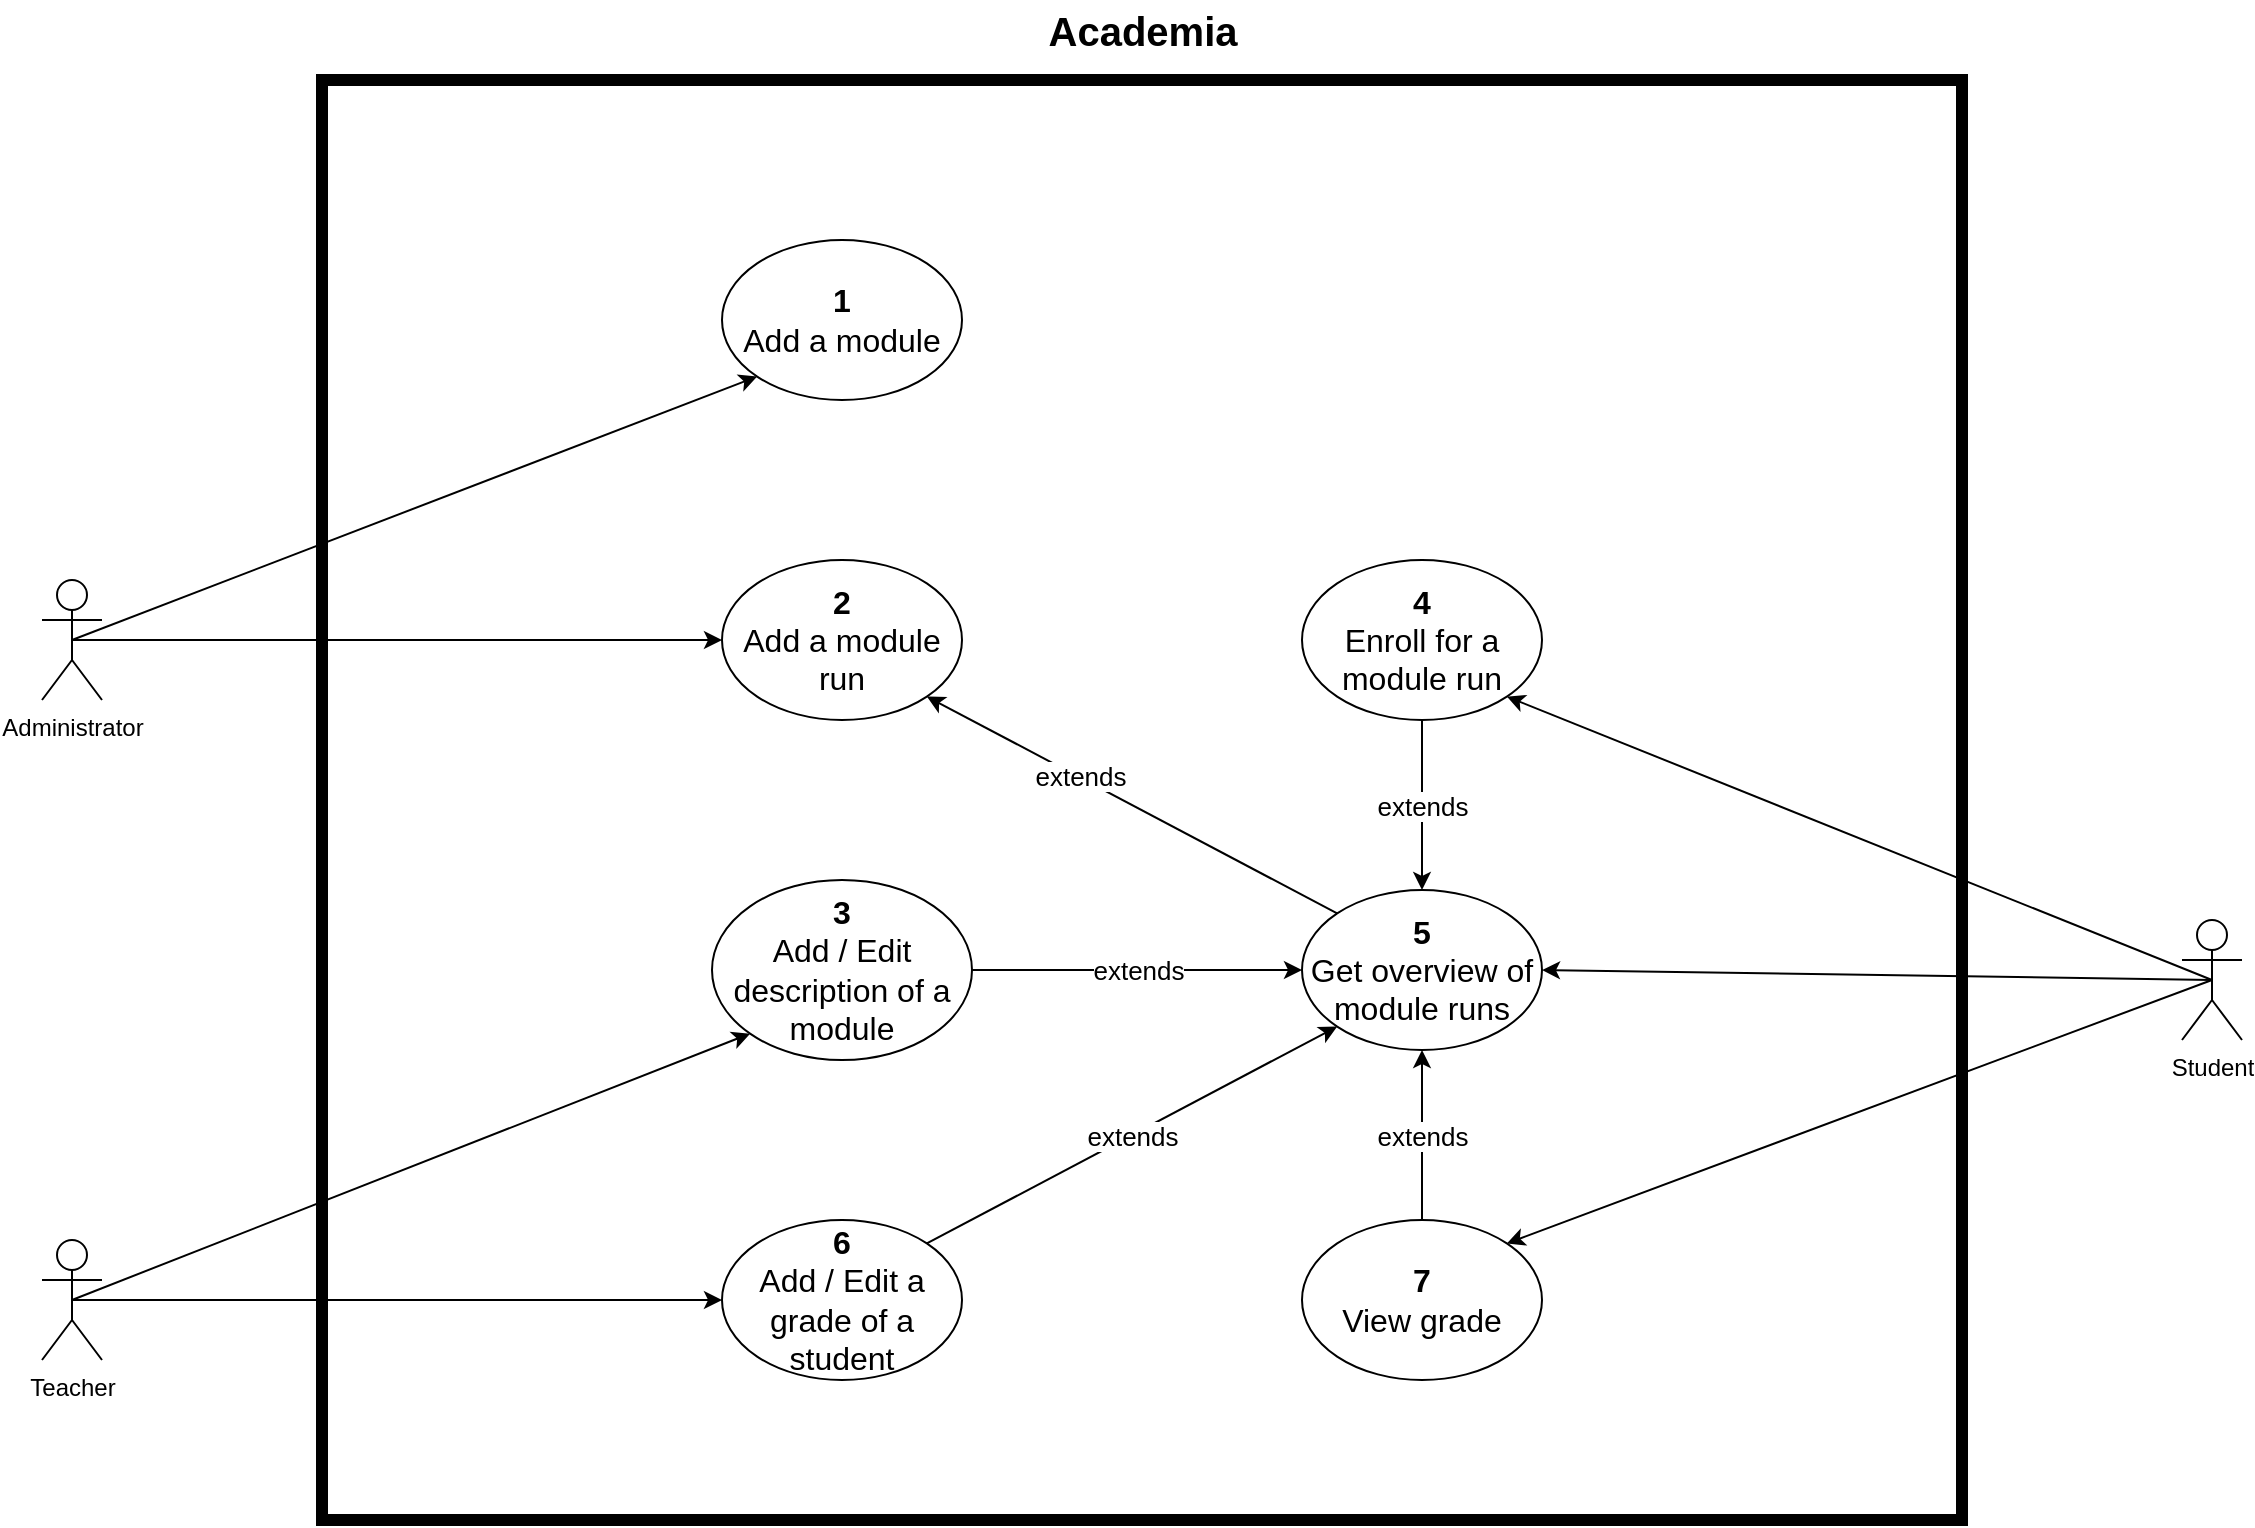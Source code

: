 <mxfile version="17.1.2" type="device"><diagram id="7960WiF1Aez2_ZSfRChg" name="Page-1"><mxGraphModel dx="1673" dy="901" grid="1" gridSize="10" guides="1" tooltips="1" connect="1" arrows="1" fold="1" page="1" pageScale="1" pageWidth="850" pageHeight="1100" math="0" shadow="0"><root><mxCell id="0"/><mxCell id="1" parent="0"/><mxCell id="EG6MExkom8hY46d10J3d-3" value="" style="rounded=0;whiteSpace=wrap;html=1;strokeWidth=6;" parent="1" vertex="1"><mxGeometry x="220" y="150" width="820" height="720" as="geometry"/></mxCell><mxCell id="EG6MExkom8hY46d10J3d-5" value="Teacher" style="shape=umlActor;verticalLabelPosition=bottom;verticalAlign=top;html=1;outlineConnect=0;" parent="1" vertex="1"><mxGeometry x="80" y="730" width="30" height="60" as="geometry"/></mxCell><mxCell id="EG6MExkom8hY46d10J3d-9" value="Administrator" style="shape=umlActor;verticalLabelPosition=bottom;verticalAlign=top;html=1;outlineConnect=0;" parent="1" vertex="1"><mxGeometry x="80" y="400" width="30" height="60" as="geometry"/></mxCell><mxCell id="EG6MExkom8hY46d10J3d-13" value="&lt;b&gt;6&lt;/b&gt;&lt;br&gt;Add / Edit a grade of a student" style="ellipse;whiteSpace=wrap;html=1;fontSize=16;" parent="1" vertex="1"><mxGeometry x="420" y="720" width="120" height="80" as="geometry"/></mxCell><mxCell id="EG6MExkom8hY46d10J3d-54" value="&lt;b&gt;2&lt;/b&gt;&lt;br&gt;Add a module run" style="ellipse;whiteSpace=wrap;html=1;fontSize=16;" parent="1" vertex="1"><mxGeometry x="420" y="390" width="120" height="80" as="geometry"/></mxCell><mxCell id="EG6MExkom8hY46d10J3d-74" value="Student" style="shape=umlActor;verticalLabelPosition=bottom;verticalAlign=top;html=1;outlineConnect=0;" parent="1" vertex="1"><mxGeometry x="1150" y="570" width="30" height="60" as="geometry"/></mxCell><mxCell id="EG6MExkom8hY46d10J3d-91" value="&lt;b&gt;1&lt;/b&gt;&lt;br&gt;Add a module" style="ellipse;whiteSpace=wrap;html=1;fontSize=16;" parent="1" vertex="1"><mxGeometry x="420" y="230" width="120" height="80" as="geometry"/></mxCell><mxCell id="EG6MExkom8hY46d10J3d-92" value="&lt;b&gt;4&lt;/b&gt;&lt;br&gt;Enroll for a module run" style="ellipse;whiteSpace=wrap;html=1;fontSize=16;" parent="1" vertex="1"><mxGeometry x="710" y="390" width="120" height="80" as="geometry"/></mxCell><mxCell id="EG6MExkom8hY46d10J3d-94" value="&lt;b&gt;5&lt;/b&gt;&lt;br&gt;Get overview of module runs" style="ellipse;whiteSpace=wrap;html=1;fontSize=16;" parent="1" vertex="1"><mxGeometry x="710" y="555" width="120" height="80" as="geometry"/></mxCell><mxCell id="EG6MExkom8hY46d10J3d-95" value="&lt;b&gt;7&lt;/b&gt;&lt;br&gt;View grade" style="ellipse;whiteSpace=wrap;html=1;fontSize=16;" parent="1" vertex="1"><mxGeometry x="710" y="720" width="120" height="80" as="geometry"/></mxCell><mxCell id="EG6MExkom8hY46d10J3d-106" value="&lt;b&gt;3&lt;/b&gt;&lt;br&gt;Add / Edit description of a module" style="ellipse;whiteSpace=wrap;html=1;fontSize=16;" parent="1" vertex="1"><mxGeometry x="415" y="550" width="130" height="90" as="geometry"/></mxCell><mxCell id="qXcql_Eumuxmw06QhkXD-2" value="" style="curved=1;endArrow=classic;html=1;rounded=0;exitX=0.5;exitY=0.5;exitDx=0;exitDy=0;exitPerimeter=0;entryX=1;entryY=0;entryDx=0;entryDy=0;" edge="1" parent="1" source="EG6MExkom8hY46d10J3d-74" target="EG6MExkom8hY46d10J3d-95"><mxGeometry width="50" height="50" relative="1" as="geometry"><mxPoint x="930" y="690" as="sourcePoint"/><mxPoint x="980" y="640" as="targetPoint"/><Array as="points"/></mxGeometry></mxCell><mxCell id="qXcql_Eumuxmw06QhkXD-6" value="" style="curved=1;endArrow=classic;html=1;rounded=0;exitX=0.5;exitY=0.5;exitDx=0;exitDy=0;exitPerimeter=0;entryX=1;entryY=1;entryDx=0;entryDy=0;" edge="1" parent="1" source="EG6MExkom8hY46d10J3d-74" target="EG6MExkom8hY46d10J3d-92"><mxGeometry width="50" height="50" relative="1" as="geometry"><mxPoint x="920" y="650" as="sourcePoint"/><mxPoint x="970" y="600" as="targetPoint"/><Array as="points"/></mxGeometry></mxCell><mxCell id="qXcql_Eumuxmw06QhkXD-7" value="" style="curved=1;endArrow=classic;html=1;rounded=0;exitX=0.5;exitY=0.5;exitDx=0;exitDy=0;exitPerimeter=0;entryX=0;entryY=1;entryDx=0;entryDy=0;" edge="1" parent="1" source="EG6MExkom8hY46d10J3d-5" target="EG6MExkom8hY46d10J3d-106"><mxGeometry width="50" height="50" relative="1" as="geometry"><mxPoint x="290" y="790" as="sourcePoint"/><mxPoint x="340" y="740" as="targetPoint"/><Array as="points"/></mxGeometry></mxCell><mxCell id="qXcql_Eumuxmw06QhkXD-8" value="" style="curved=1;endArrow=classic;html=1;rounded=0;exitX=0.5;exitY=0.5;exitDx=0;exitDy=0;exitPerimeter=0;entryX=0;entryY=0.5;entryDx=0;entryDy=0;" edge="1" parent="1" source="EG6MExkom8hY46d10J3d-5" target="EG6MExkom8hY46d10J3d-13"><mxGeometry width="50" height="50" relative="1" as="geometry"><mxPoint x="290" y="820" as="sourcePoint"/><mxPoint x="340" y="770" as="targetPoint"/><Array as="points"/></mxGeometry></mxCell><mxCell id="qXcql_Eumuxmw06QhkXD-9" value="&lt;font style=&quot;font-size: 13px;&quot;&gt;extends&lt;/font&gt;" style="curved=1;endArrow=classic;html=1;rounded=0;exitX=1;exitY=0;exitDx=0;exitDy=0;entryX=0;entryY=1;entryDx=0;entryDy=0;fontSize=13;" edge="1" parent="1" source="EG6MExkom8hY46d10J3d-13" target="EG6MExkom8hY46d10J3d-94"><mxGeometry width="50" height="50" relative="1" as="geometry"><mxPoint x="620" y="840" as="sourcePoint"/><mxPoint x="670" y="790" as="targetPoint"/><Array as="points"/></mxGeometry></mxCell><mxCell id="qXcql_Eumuxmw06QhkXD-15" value="&lt;font size=&quot;1&quot;&gt;&lt;b style=&quot;font-size: 20px&quot;&gt;Academia&lt;/b&gt;&lt;/font&gt;" style="text;html=1;align=center;verticalAlign=middle;resizable=0;points=[];autosize=1;strokeColor=none;fillColor=none;fontSize=13;" vertex="1" parent="1"><mxGeometry x="575" y="110" width="110" height="30" as="geometry"/></mxCell><mxCell id="qXcql_Eumuxmw06QhkXD-16" value="" style="curved=1;endArrow=classic;html=1;rounded=0;fontSize=20;exitX=0.5;exitY=0.5;exitDx=0;exitDy=0;exitPerimeter=0;entryX=0;entryY=0.5;entryDx=0;entryDy=0;" edge="1" parent="1" source="EG6MExkom8hY46d10J3d-9" target="EG6MExkom8hY46d10J3d-54"><mxGeometry width="50" height="50" relative="1" as="geometry"><mxPoint x="350" y="340" as="sourcePoint"/><mxPoint x="400" y="290" as="targetPoint"/><Array as="points"/></mxGeometry></mxCell><mxCell id="qXcql_Eumuxmw06QhkXD-20" value="extends" style="curved=1;endArrow=classic;html=1;rounded=0;fontSize=13;entryX=0.5;entryY=0;entryDx=0;entryDy=0;" edge="1" parent="1" target="EG6MExkom8hY46d10J3d-94"><mxGeometry width="50" height="50" relative="1" as="geometry"><mxPoint x="770" y="470" as="sourcePoint"/><mxPoint x="770" y="550" as="targetPoint"/><Array as="points"/></mxGeometry></mxCell><mxCell id="qXcql_Eumuxmw06QhkXD-22" value="" style="curved=1;endArrow=classic;html=1;rounded=0;fontSize=13;exitX=0.5;exitY=0.5;exitDx=0;exitDy=0;exitPerimeter=0;entryX=1;entryY=0.5;entryDx=0;entryDy=0;" edge="1" parent="1" source="EG6MExkom8hY46d10J3d-74" target="EG6MExkom8hY46d10J3d-94"><mxGeometry width="50" height="50" relative="1" as="geometry"><mxPoint x="910" y="640" as="sourcePoint"/><mxPoint x="960" y="590" as="targetPoint"/><Array as="points"/></mxGeometry></mxCell><mxCell id="qXcql_Eumuxmw06QhkXD-23" value="extends" style="curved=1;endArrow=classic;html=1;rounded=0;fontSize=13;exitX=0.5;exitY=0;exitDx=0;exitDy=0;entryX=0.5;entryY=1;entryDx=0;entryDy=0;" edge="1" parent="1" source="EG6MExkom8hY46d10J3d-95" target="EG6MExkom8hY46d10J3d-94"><mxGeometry width="50" height="50" relative="1" as="geometry"><mxPoint x="740" y="700" as="sourcePoint"/><mxPoint x="790" y="650" as="targetPoint"/><Array as="points"/></mxGeometry></mxCell><mxCell id="qXcql_Eumuxmw06QhkXD-25" value="extends" style="curved=1;endArrow=classic;html=1;rounded=0;fontSize=13;exitX=1;exitY=0.5;exitDx=0;exitDy=0;entryX=0;entryY=0.5;entryDx=0;entryDy=0;" edge="1" parent="1" source="EG6MExkom8hY46d10J3d-106" target="EG6MExkom8hY46d10J3d-94"><mxGeometry width="50" height="50" relative="1" as="geometry"><mxPoint x="590" y="590" as="sourcePoint"/><mxPoint x="640" y="540" as="targetPoint"/><Array as="points"/></mxGeometry></mxCell><mxCell id="qXcql_Eumuxmw06QhkXD-28" value="" style="curved=1;endArrow=classic;html=1;rounded=0;fontSize=13;exitX=0.5;exitY=0.5;exitDx=0;exitDy=0;exitPerimeter=0;entryX=0;entryY=1;entryDx=0;entryDy=0;" edge="1" parent="1" source="EG6MExkom8hY46d10J3d-9" target="EG6MExkom8hY46d10J3d-91"><mxGeometry width="50" height="50" relative="1" as="geometry"><mxPoint x="290" y="370" as="sourcePoint"/><mxPoint x="340" y="320" as="targetPoint"/><Array as="points"/></mxGeometry></mxCell><mxCell id="qXcql_Eumuxmw06QhkXD-29" value="" style="curved=1;endArrow=classic;html=1;rounded=0;fontSize=13;exitX=0;exitY=0;exitDx=0;exitDy=0;entryX=1;entryY=1;entryDx=0;entryDy=0;" edge="1" parent="1" source="EG6MExkom8hY46d10J3d-94" target="EG6MExkom8hY46d10J3d-54"><mxGeometry width="50" height="50" relative="1" as="geometry"><mxPoint x="570" y="510" as="sourcePoint"/><mxPoint x="620" y="460" as="targetPoint"/><Array as="points"><mxPoint x="620" y="510"/></Array></mxGeometry></mxCell><mxCell id="qXcql_Eumuxmw06QhkXD-30" value="extends" style="edgeLabel;html=1;align=center;verticalAlign=middle;resizable=0;points=[];fontSize=13;" vertex="1" connectable="0" parent="qXcql_Eumuxmw06QhkXD-29"><mxGeometry x="0.259" y="-1" relative="1" as="geometry"><mxPoint as="offset"/></mxGeometry></mxCell></root></mxGraphModel></diagram></mxfile>